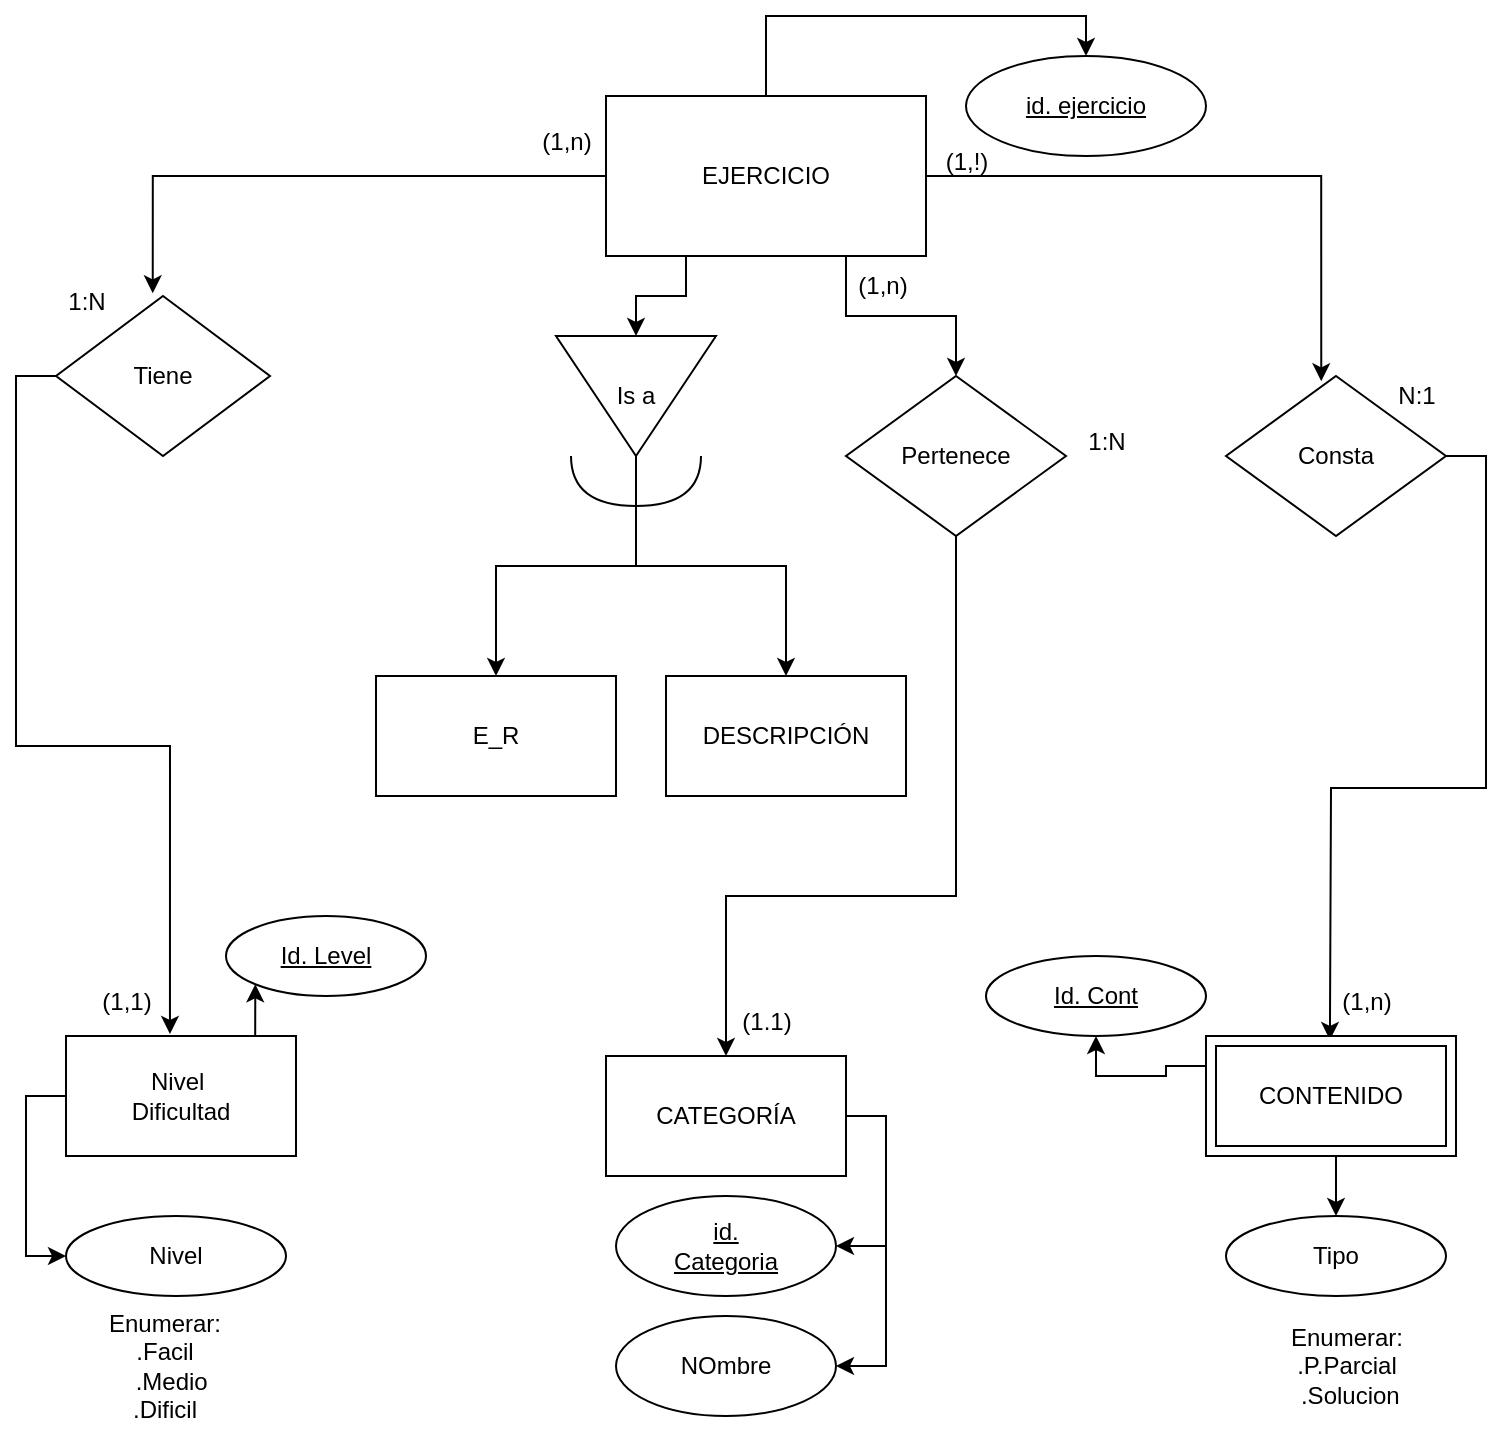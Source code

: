<mxfile version="22.0.2" type="device">
  <diagram name="Página-1" id="bE1qTPRhqDWaUx5Q4rBU">
    <mxGraphModel dx="792" dy="1996" grid="1" gridSize="10" guides="1" tooltips="1" connect="1" arrows="1" fold="1" page="1" pageScale="1" pageWidth="827" pageHeight="1169" math="0" shadow="0">
      <root>
        <mxCell id="0" />
        <mxCell id="1" parent="0" />
        <mxCell id="G_RNrpnNhE9t_JsDFZRW-51" style="edgeStyle=orthogonalEdgeStyle;rounded=0;orthogonalLoop=1;jettySize=auto;html=1;exitX=0.5;exitY=0;exitDx=0;exitDy=0;entryX=0.5;entryY=0;entryDx=0;entryDy=0;" edge="1" parent="1" source="G_RNrpnNhE9t_JsDFZRW-1" target="G_RNrpnNhE9t_JsDFZRW-50">
          <mxGeometry relative="1" as="geometry" />
        </mxCell>
        <mxCell id="G_RNrpnNhE9t_JsDFZRW-67" style="edgeStyle=orthogonalEdgeStyle;rounded=0;orthogonalLoop=1;jettySize=auto;html=1;exitX=0.75;exitY=1;exitDx=0;exitDy=0;entryX=0.5;entryY=0;entryDx=0;entryDy=0;" edge="1" parent="1" source="G_RNrpnNhE9t_JsDFZRW-1" target="G_RNrpnNhE9t_JsDFZRW-62">
          <mxGeometry relative="1" as="geometry" />
        </mxCell>
        <mxCell id="G_RNrpnNhE9t_JsDFZRW-89" style="edgeStyle=orthogonalEdgeStyle;rounded=0;orthogonalLoop=1;jettySize=auto;html=1;exitX=0.25;exitY=1;exitDx=0;exitDy=0;entryX=0;entryY=0.5;entryDx=0;entryDy=0;" edge="1" parent="1" source="G_RNrpnNhE9t_JsDFZRW-1" target="G_RNrpnNhE9t_JsDFZRW-41">
          <mxGeometry relative="1" as="geometry" />
        </mxCell>
        <mxCell id="G_RNrpnNhE9t_JsDFZRW-1" value="EJERCICIO" style="rounded=0;whiteSpace=wrap;html=1;" vertex="1" parent="1">
          <mxGeometry x="320" y="40" width="160" height="80" as="geometry" />
        </mxCell>
        <mxCell id="G_RNrpnNhE9t_JsDFZRW-2" value="E_R" style="rounded=0;whiteSpace=wrap;html=1;" vertex="1" parent="1">
          <mxGeometry x="205" y="330" width="120" height="60" as="geometry" />
        </mxCell>
        <mxCell id="G_RNrpnNhE9t_JsDFZRW-3" value="DESCRIPCIÓN" style="rounded=0;whiteSpace=wrap;html=1;" vertex="1" parent="1">
          <mxGeometry x="350" y="330" width="120" height="60" as="geometry" />
        </mxCell>
        <mxCell id="G_RNrpnNhE9t_JsDFZRW-11" value="NOmbre" style="ellipse;whiteSpace=wrap;html=1;" vertex="1" parent="1">
          <mxGeometry x="325" y="650" width="110" height="50" as="geometry" />
        </mxCell>
        <mxCell id="G_RNrpnNhE9t_JsDFZRW-13" value="Nivel" style="ellipse;whiteSpace=wrap;html=1;" vertex="1" parent="1">
          <mxGeometry x="50" y="600" width="110" height="40" as="geometry" />
        </mxCell>
        <mxCell id="G_RNrpnNhE9t_JsDFZRW-14" value="Tipo" style="ellipse;whiteSpace=wrap;html=1;" vertex="1" parent="1">
          <mxGeometry x="630" y="600" width="110" height="40" as="geometry" />
        </mxCell>
        <mxCell id="G_RNrpnNhE9t_JsDFZRW-29" style="edgeStyle=orthogonalEdgeStyle;rounded=0;orthogonalLoop=1;jettySize=auto;html=1;exitX=0;exitY=0.5;exitDx=0;exitDy=0;entryX=0;entryY=0.5;entryDx=0;entryDy=0;" edge="1" parent="1" source="G_RNrpnNhE9t_JsDFZRW-18" target="G_RNrpnNhE9t_JsDFZRW-13">
          <mxGeometry relative="1" as="geometry" />
        </mxCell>
        <mxCell id="G_RNrpnNhE9t_JsDFZRW-57" style="edgeStyle=orthogonalEdgeStyle;rounded=0;orthogonalLoop=1;jettySize=auto;html=1;exitX=0.75;exitY=0;exitDx=0;exitDy=0;entryX=0;entryY=1;entryDx=0;entryDy=0;" edge="1" parent="1" source="G_RNrpnNhE9t_JsDFZRW-18" target="G_RNrpnNhE9t_JsDFZRW-55">
          <mxGeometry relative="1" as="geometry" />
        </mxCell>
        <mxCell id="G_RNrpnNhE9t_JsDFZRW-18" value="Nivel&amp;nbsp;&lt;br style=&quot;border-color: var(--border-color);&quot;&gt;Dificultad" style="rounded=0;whiteSpace=wrap;html=1;" vertex="1" parent="1">
          <mxGeometry x="50" y="510" width="115" height="60" as="geometry" />
        </mxCell>
        <mxCell id="G_RNrpnNhE9t_JsDFZRW-26" style="edgeStyle=orthogonalEdgeStyle;rounded=0;orthogonalLoop=1;jettySize=auto;html=1;exitX=1;exitY=0.5;exitDx=0;exitDy=0;entryX=1;entryY=0.5;entryDx=0;entryDy=0;" edge="1" parent="1" source="G_RNrpnNhE9t_JsDFZRW-22" target="G_RNrpnNhE9t_JsDFZRW-23">
          <mxGeometry relative="1" as="geometry" />
        </mxCell>
        <mxCell id="G_RNrpnNhE9t_JsDFZRW-27" style="edgeStyle=orthogonalEdgeStyle;rounded=0;orthogonalLoop=1;jettySize=auto;html=1;exitX=1;exitY=0.5;exitDx=0;exitDy=0;entryX=1;entryY=0.5;entryDx=0;entryDy=0;" edge="1" parent="1" source="G_RNrpnNhE9t_JsDFZRW-22" target="G_RNrpnNhE9t_JsDFZRW-11">
          <mxGeometry relative="1" as="geometry" />
        </mxCell>
        <mxCell id="G_RNrpnNhE9t_JsDFZRW-22" value="CATEGORÍA" style="rounded=0;whiteSpace=wrap;html=1;" vertex="1" parent="1">
          <mxGeometry x="320" y="520" width="120" height="60" as="geometry" />
        </mxCell>
        <mxCell id="G_RNrpnNhE9t_JsDFZRW-23" value="&lt;u&gt;id.&lt;br&gt;Categoria&lt;/u&gt;" style="ellipse;whiteSpace=wrap;html=1;" vertex="1" parent="1">
          <mxGeometry x="325" y="590" width="110" height="50" as="geometry" />
        </mxCell>
        <mxCell id="G_RNrpnNhE9t_JsDFZRW-36" value="" style="shape=requiredInterface;html=1;verticalLabelPosition=bottom;sketch=0;direction=south;" vertex="1" parent="1">
          <mxGeometry x="302.5" y="220" width="65" height="25" as="geometry" />
        </mxCell>
        <mxCell id="G_RNrpnNhE9t_JsDFZRW-86" style="edgeStyle=orthogonalEdgeStyle;rounded=0;orthogonalLoop=1;jettySize=auto;html=1;exitX=1;exitY=0.5;exitDx=0;exitDy=0;entryX=0.5;entryY=0;entryDx=0;entryDy=0;" edge="1" parent="1" source="G_RNrpnNhE9t_JsDFZRW-41" target="G_RNrpnNhE9t_JsDFZRW-2">
          <mxGeometry relative="1" as="geometry" />
        </mxCell>
        <mxCell id="G_RNrpnNhE9t_JsDFZRW-87" style="edgeStyle=orthogonalEdgeStyle;rounded=0;orthogonalLoop=1;jettySize=auto;html=1;exitX=1;exitY=0.5;exitDx=0;exitDy=0;entryX=0.5;entryY=0;entryDx=0;entryDy=0;" edge="1" parent="1" source="G_RNrpnNhE9t_JsDFZRW-41" target="G_RNrpnNhE9t_JsDFZRW-3">
          <mxGeometry relative="1" as="geometry" />
        </mxCell>
        <mxCell id="G_RNrpnNhE9t_JsDFZRW-41" value="Is a" style="triangle;whiteSpace=wrap;html=1;direction=south;" vertex="1" parent="1">
          <mxGeometry x="295" y="160" width="80" height="60" as="geometry" />
        </mxCell>
        <mxCell id="G_RNrpnNhE9t_JsDFZRW-45" style="edgeStyle=orthogonalEdgeStyle;rounded=0;orthogonalLoop=1;jettySize=auto;html=1;exitX=1;exitY=0.5;exitDx=0;exitDy=0;entryX=0.433;entryY=0.033;entryDx=0;entryDy=0;entryPerimeter=0;" edge="1" parent="1" source="G_RNrpnNhE9t_JsDFZRW-59">
          <mxGeometry relative="1" as="geometry">
            <mxPoint x="681.96" y="511.98" as="targetPoint" />
          </mxGeometry>
        </mxCell>
        <mxCell id="G_RNrpnNhE9t_JsDFZRW-47" style="edgeStyle=orthogonalEdgeStyle;rounded=0;orthogonalLoop=1;jettySize=auto;html=1;exitX=0;exitY=0.5;exitDx=0;exitDy=0;entryX=0.452;entryY=-0.017;entryDx=0;entryDy=0;entryPerimeter=0;" edge="1" parent="1" source="G_RNrpnNhE9t_JsDFZRW-48" target="G_RNrpnNhE9t_JsDFZRW-18">
          <mxGeometry relative="1" as="geometry" />
        </mxCell>
        <mxCell id="G_RNrpnNhE9t_JsDFZRW-49" value="" style="edgeStyle=orthogonalEdgeStyle;rounded=0;orthogonalLoop=1;jettySize=auto;html=1;exitX=0;exitY=0.5;exitDx=0;exitDy=0;entryX=0.452;entryY=-0.017;entryDx=0;entryDy=0;entryPerimeter=0;" edge="1" parent="1" source="G_RNrpnNhE9t_JsDFZRW-1" target="G_RNrpnNhE9t_JsDFZRW-48">
          <mxGeometry relative="1" as="geometry">
            <mxPoint x="320" y="80" as="sourcePoint" />
            <mxPoint x="102" y="509" as="targetPoint" />
          </mxGeometry>
        </mxCell>
        <mxCell id="G_RNrpnNhE9t_JsDFZRW-48" value="Tiene" style="rhombus;whiteSpace=wrap;html=1;" vertex="1" parent="1">
          <mxGeometry x="45" y="140" width="107" height="80" as="geometry" />
        </mxCell>
        <mxCell id="G_RNrpnNhE9t_JsDFZRW-50" value="&lt;u&gt;id. ejercicio&lt;/u&gt;" style="ellipse;whiteSpace=wrap;html=1;" vertex="1" parent="1">
          <mxGeometry x="500" y="20" width="120" height="50" as="geometry" />
        </mxCell>
        <mxCell id="G_RNrpnNhE9t_JsDFZRW-52" value="1:N" style="text;html=1;align=center;verticalAlign=middle;resizable=0;points=[];autosize=1;strokeColor=none;fillColor=none;" vertex="1" parent="1">
          <mxGeometry x="40" y="128" width="40" height="30" as="geometry" />
        </mxCell>
        <mxCell id="G_RNrpnNhE9t_JsDFZRW-53" value="(1,n)" style="text;html=1;align=center;verticalAlign=middle;resizable=0;points=[];autosize=1;strokeColor=none;fillColor=none;" vertex="1" parent="1">
          <mxGeometry x="275" y="48" width="50" height="30" as="geometry" />
        </mxCell>
        <mxCell id="G_RNrpnNhE9t_JsDFZRW-54" value="(1,1)" style="text;html=1;align=center;verticalAlign=middle;resizable=0;points=[];autosize=1;strokeColor=none;fillColor=none;" vertex="1" parent="1">
          <mxGeometry x="55" y="478" width="50" height="30" as="geometry" />
        </mxCell>
        <mxCell id="G_RNrpnNhE9t_JsDFZRW-55" value="&lt;u&gt;Id. Level&lt;/u&gt;" style="ellipse;whiteSpace=wrap;html=1;" vertex="1" parent="1">
          <mxGeometry x="130" y="450" width="100" height="40" as="geometry" />
        </mxCell>
        <mxCell id="G_RNrpnNhE9t_JsDFZRW-58" value="Enumerar:&lt;br&gt;.Facil&lt;br&gt;&amp;nbsp; .Medio&lt;br&gt;.Dificil" style="text;html=1;align=center;verticalAlign=middle;resizable=0;points=[];autosize=1;strokeColor=none;fillColor=none;" vertex="1" parent="1">
          <mxGeometry x="58.5" y="640" width="80" height="70" as="geometry" />
        </mxCell>
        <mxCell id="G_RNrpnNhE9t_JsDFZRW-60" value="" style="edgeStyle=orthogonalEdgeStyle;rounded=0;orthogonalLoop=1;jettySize=auto;html=1;exitX=1;exitY=0.5;exitDx=0;exitDy=0;entryX=0.433;entryY=0.033;entryDx=0;entryDy=0;entryPerimeter=0;" edge="1" parent="1" source="G_RNrpnNhE9t_JsDFZRW-1" target="G_RNrpnNhE9t_JsDFZRW-59">
          <mxGeometry relative="1" as="geometry">
            <mxPoint x="480" y="80" as="sourcePoint" />
            <mxPoint x="682" y="512" as="targetPoint" />
          </mxGeometry>
        </mxCell>
        <mxCell id="G_RNrpnNhE9t_JsDFZRW-59" value="Consta" style="rhombus;whiteSpace=wrap;html=1;" vertex="1" parent="1">
          <mxGeometry x="630" y="180" width="110" height="80" as="geometry" />
        </mxCell>
        <mxCell id="G_RNrpnNhE9t_JsDFZRW-61" value="(1,!)" style="text;html=1;align=center;verticalAlign=middle;resizable=0;points=[];autosize=1;strokeColor=none;fillColor=none;" vertex="1" parent="1">
          <mxGeometry x="480" y="58" width="40" height="30" as="geometry" />
        </mxCell>
        <mxCell id="G_RNrpnNhE9t_JsDFZRW-70" style="edgeStyle=orthogonalEdgeStyle;rounded=0;orthogonalLoop=1;jettySize=auto;html=1;exitX=0.5;exitY=1;exitDx=0;exitDy=0;entryX=0.5;entryY=0;entryDx=0;entryDy=0;" edge="1" parent="1" source="G_RNrpnNhE9t_JsDFZRW-62" target="G_RNrpnNhE9t_JsDFZRW-22">
          <mxGeometry relative="1" as="geometry">
            <Array as="points">
              <mxPoint x="495" y="440" />
              <mxPoint x="380" y="440" />
            </Array>
          </mxGeometry>
        </mxCell>
        <mxCell id="G_RNrpnNhE9t_JsDFZRW-62" value="Pertenece" style="rhombus;whiteSpace=wrap;html=1;" vertex="1" parent="1">
          <mxGeometry x="440" y="180" width="110" height="80" as="geometry" />
        </mxCell>
        <mxCell id="G_RNrpnNhE9t_JsDFZRW-64" value="N:1" style="text;html=1;align=center;verticalAlign=middle;resizable=0;points=[];autosize=1;strokeColor=none;fillColor=none;" vertex="1" parent="1">
          <mxGeometry x="705" y="175" width="40" height="30" as="geometry" />
        </mxCell>
        <mxCell id="G_RNrpnNhE9t_JsDFZRW-65" value="(1,n)" style="text;html=1;align=center;verticalAlign=middle;resizable=0;points=[];autosize=1;strokeColor=none;fillColor=none;" vertex="1" parent="1">
          <mxGeometry x="675" y="478" width="50" height="30" as="geometry" />
        </mxCell>
        <mxCell id="G_RNrpnNhE9t_JsDFZRW-66" value="Enumerar:&lt;br style=&quot;border-color: var(--border-color);&quot;&gt;.P.Parcial&lt;br&gt;&amp;nbsp;.Solucion" style="text;html=1;align=center;verticalAlign=middle;resizable=0;points=[];autosize=1;strokeColor=none;fillColor=none;" vertex="1" parent="1">
          <mxGeometry x="650" y="645" width="80" height="60" as="geometry" />
        </mxCell>
        <mxCell id="G_RNrpnNhE9t_JsDFZRW-68" value="(1,n)" style="text;html=1;align=center;verticalAlign=middle;resizable=0;points=[];autosize=1;strokeColor=none;fillColor=none;" vertex="1" parent="1">
          <mxGeometry x="432.5" y="120" width="50" height="30" as="geometry" />
        </mxCell>
        <mxCell id="G_RNrpnNhE9t_JsDFZRW-69" value="1:N" style="text;html=1;align=center;verticalAlign=middle;resizable=0;points=[];autosize=1;strokeColor=none;fillColor=none;" vertex="1" parent="1">
          <mxGeometry x="550" y="198" width="40" height="30" as="geometry" />
        </mxCell>
        <mxCell id="G_RNrpnNhE9t_JsDFZRW-71" value="(1.1)" style="text;html=1;align=center;verticalAlign=middle;resizable=0;points=[];autosize=1;strokeColor=none;fillColor=none;" vertex="1" parent="1">
          <mxGeometry x="375" y="488" width="50" height="30" as="geometry" />
        </mxCell>
        <mxCell id="G_RNrpnNhE9t_JsDFZRW-75" value="&lt;u&gt;Id. Cont&lt;/u&gt;" style="ellipse;whiteSpace=wrap;html=1;" vertex="1" parent="1">
          <mxGeometry x="510" y="470" width="110" height="40" as="geometry" />
        </mxCell>
        <mxCell id="G_RNrpnNhE9t_JsDFZRW-79" style="edgeStyle=orthogonalEdgeStyle;rounded=0;orthogonalLoop=1;jettySize=auto;html=1;exitX=0.5;exitY=1;exitDx=0;exitDy=0;entryX=0.5;entryY=0;entryDx=0;entryDy=0;" edge="1" parent="1" source="G_RNrpnNhE9t_JsDFZRW-77" target="G_RNrpnNhE9t_JsDFZRW-14">
          <mxGeometry relative="1" as="geometry" />
        </mxCell>
        <mxCell id="G_RNrpnNhE9t_JsDFZRW-81" style="edgeStyle=orthogonalEdgeStyle;rounded=0;orthogonalLoop=1;jettySize=auto;html=1;exitX=0;exitY=0.25;exitDx=0;exitDy=0;entryX=0.5;entryY=1;entryDx=0;entryDy=0;" edge="1" parent="1" source="G_RNrpnNhE9t_JsDFZRW-77" target="G_RNrpnNhE9t_JsDFZRW-75">
          <mxGeometry relative="1" as="geometry" />
        </mxCell>
        <mxCell id="G_RNrpnNhE9t_JsDFZRW-77" value="CONTENIDO" style="shape=ext;margin=3;double=1;whiteSpace=wrap;html=1;align=center;" vertex="1" parent="1">
          <mxGeometry x="620" y="510" width="125" height="60" as="geometry" />
        </mxCell>
      </root>
    </mxGraphModel>
  </diagram>
</mxfile>
